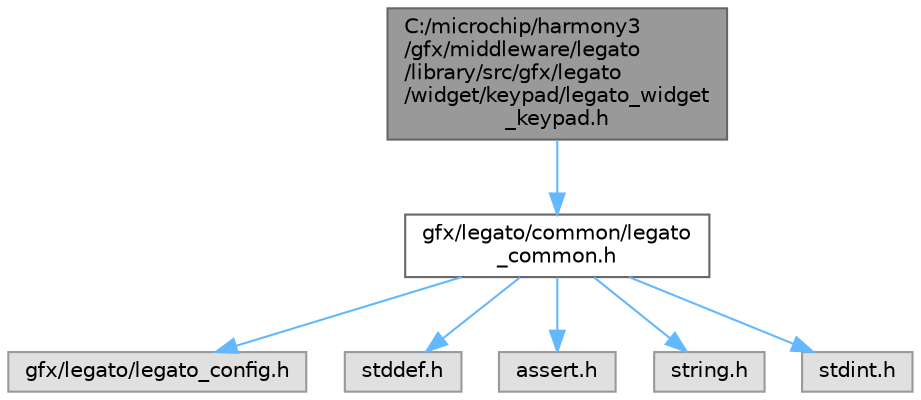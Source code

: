 digraph "C:/microchip/harmony3/gfx/middleware/legato/library/src/gfx/legato/widget/keypad/legato_widget_keypad.h"
{
 // INTERACTIVE_SVG=YES
 // LATEX_PDF_SIZE
  bgcolor="transparent";
  edge [fontname=Helvetica,fontsize=10,labelfontname=Helvetica,labelfontsize=10];
  node [fontname=Helvetica,fontsize=10,shape=box,height=0.2,width=0.4];
  Node1 [label="C:/microchip/harmony3\l/gfx/middleware/legato\l/library/src/gfx/legato\l/widget/keypad/legato_widget\l_keypad.h",height=0.2,width=0.4,color="gray40", fillcolor="grey60", style="filled", fontcolor="black",tooltip="Keypad widget functions and definitions."];
  Node1 -> Node2 [color="steelblue1",style="solid"];
  Node2 [label="gfx/legato/common/legato\l_common.h",height=0.2,width=0.4,color="grey40", fillcolor="white", style="filled",URL="$legato__common_8h.html",tooltip="Common macros and definitions used by Legato."];
  Node2 -> Node3 [color="steelblue1",style="solid"];
  Node3 [label="gfx/legato/legato_config.h",height=0.2,width=0.4,color="grey60", fillcolor="#E0E0E0", style="filled",tooltip=" "];
  Node2 -> Node4 [color="steelblue1",style="solid"];
  Node4 [label="stddef.h",height=0.2,width=0.4,color="grey60", fillcolor="#E0E0E0", style="filled",tooltip=" "];
  Node2 -> Node5 [color="steelblue1",style="solid"];
  Node5 [label="assert.h",height=0.2,width=0.4,color="grey60", fillcolor="#E0E0E0", style="filled",tooltip=" "];
  Node2 -> Node6 [color="steelblue1",style="solid"];
  Node6 [label="string.h",height=0.2,width=0.4,color="grey60", fillcolor="#E0E0E0", style="filled",tooltip=" "];
  Node2 -> Node7 [color="steelblue1",style="solid"];
  Node7 [label="stdint.h",height=0.2,width=0.4,color="grey60", fillcolor="#E0E0E0", style="filled",tooltip=" "];
}
